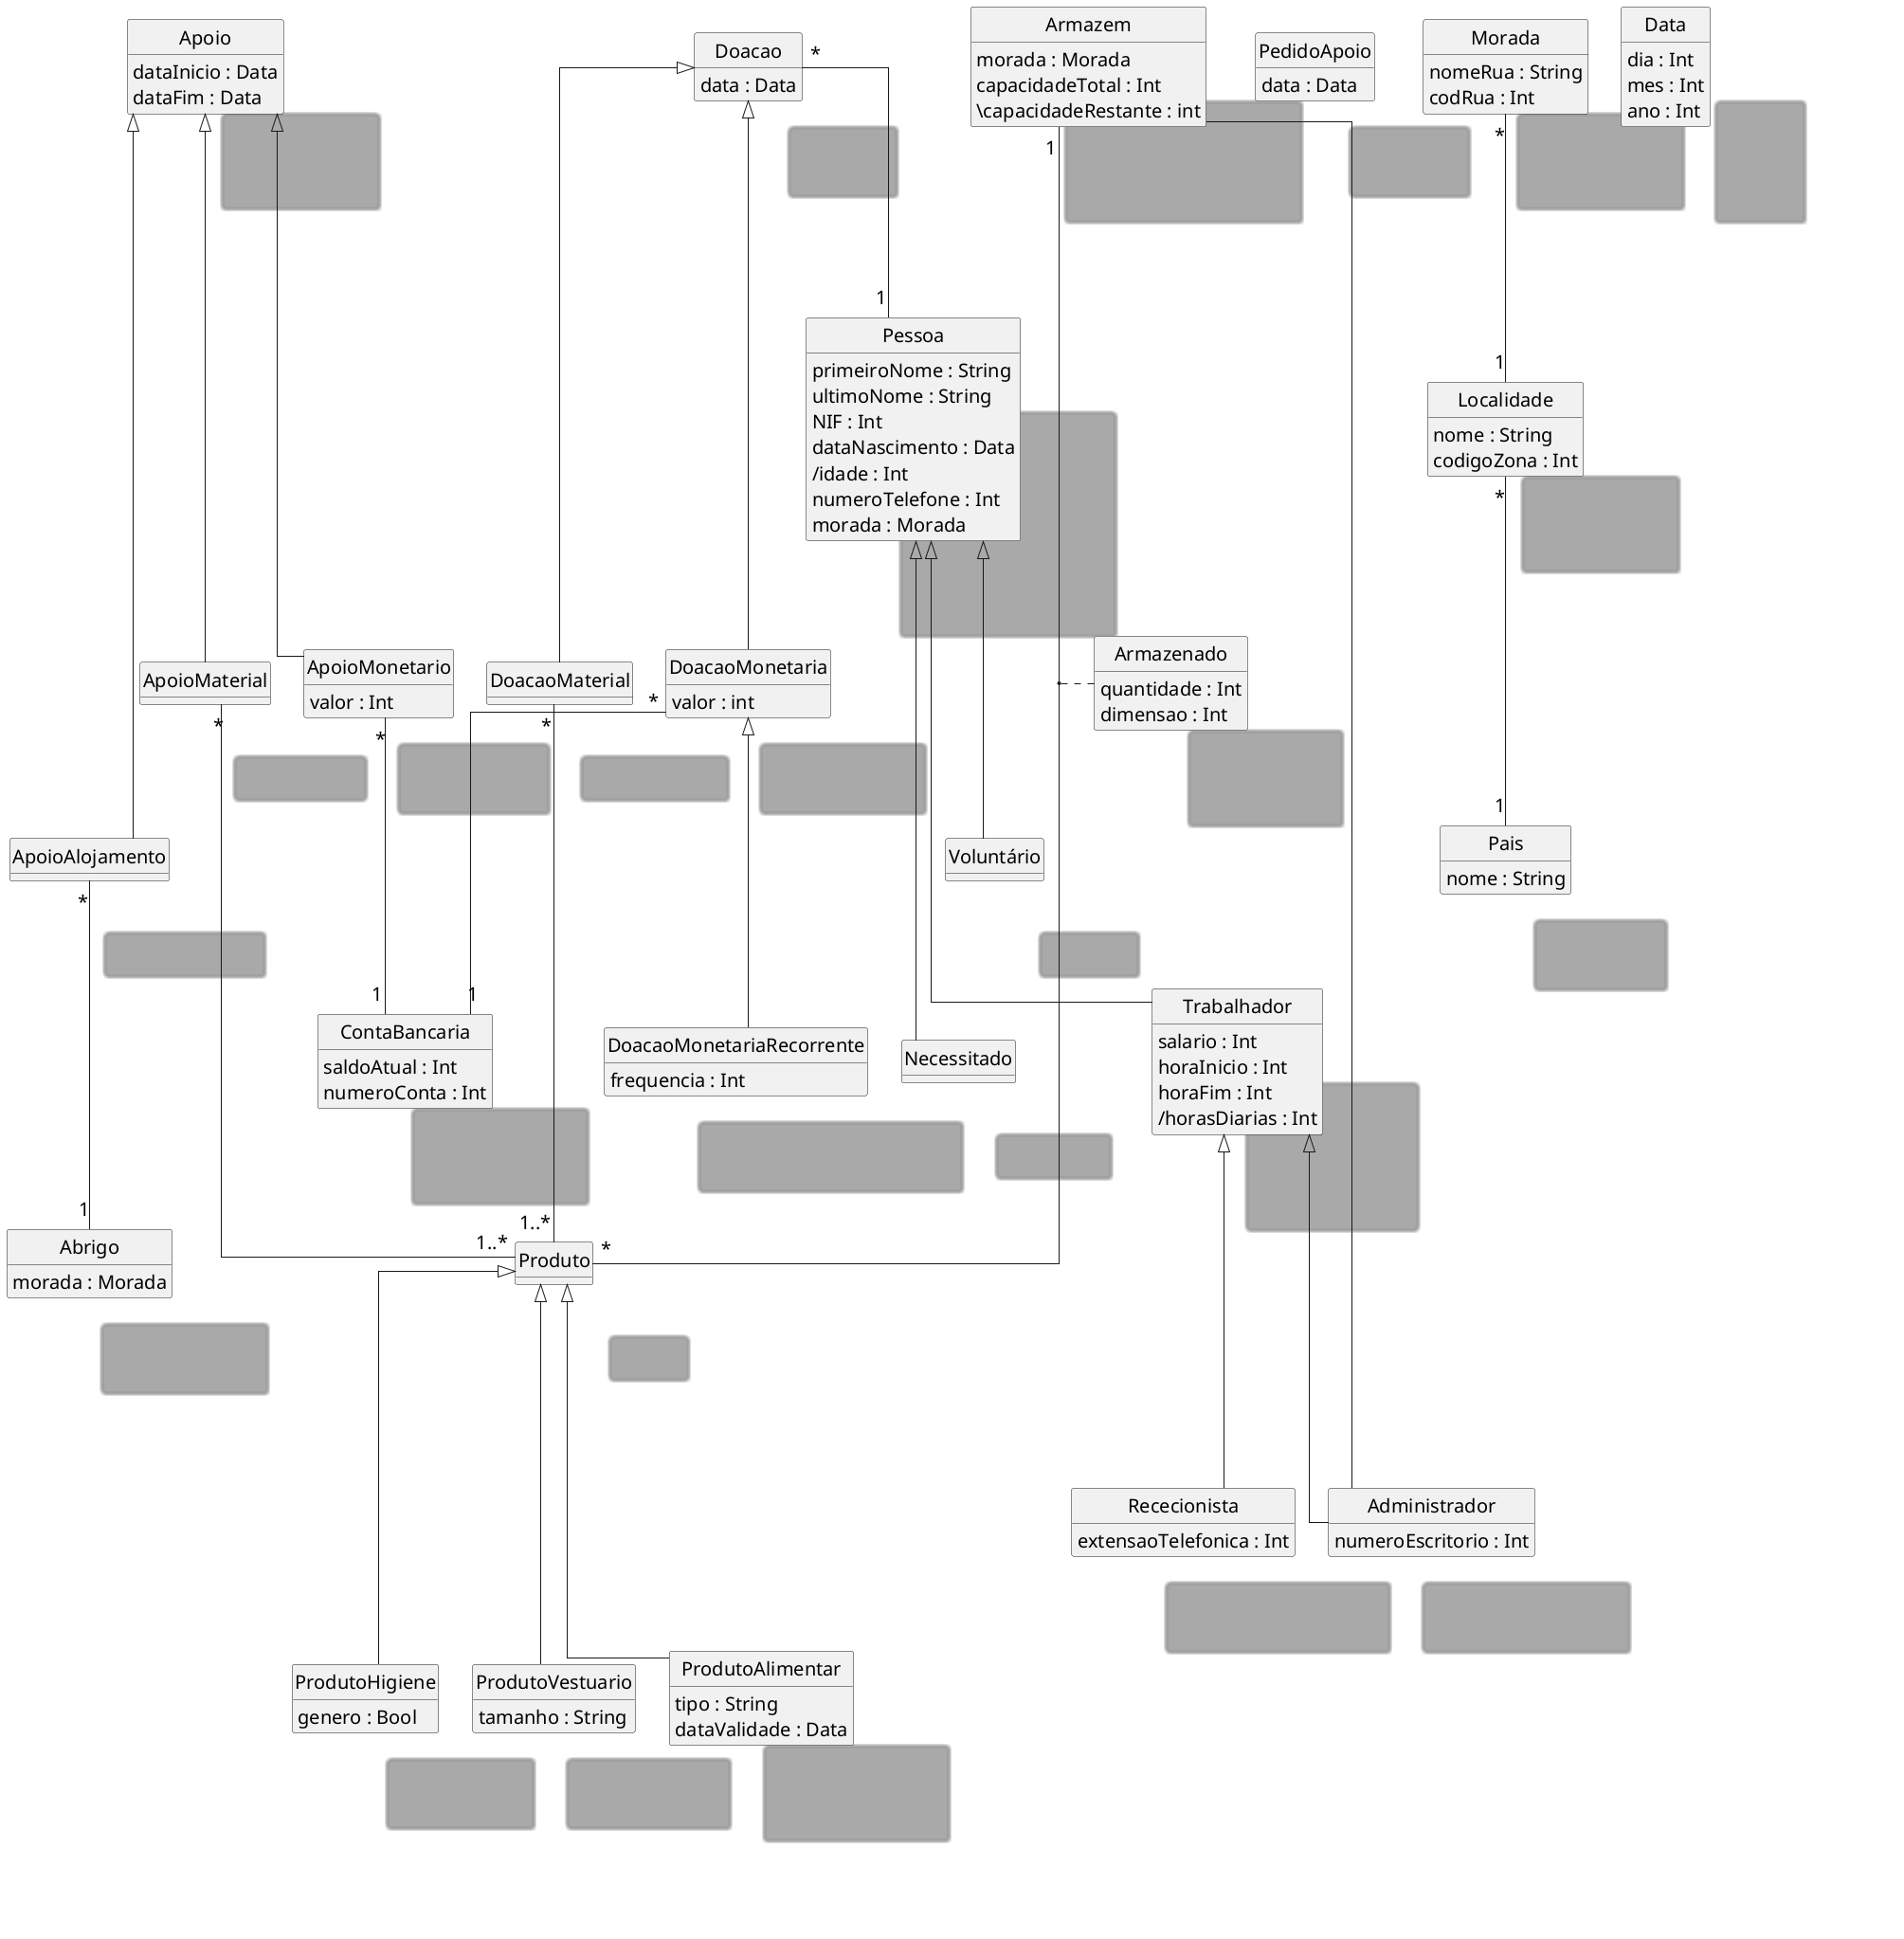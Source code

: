 @startuml
skinparam linetype ortho
skinparam monochrome true
hide circle
skinparam Shadowing False\
skinparam nodesep 100
skinparam ranksep 100
skinparam DefaultFontSize 20
hide empty methods

class Pessoa {
    primeiroNome : String
    ultimoNome : String
    NIF : Int
    dataNascimento : Data
    /idade : Int
    numeroTelefone : Int
    morada : Morada
}

class Trabalhador {
    salario : Int
    horaInicio : Int
    horaFim : Int
    /horasDiarias : Int
}

class Administrador {
    numeroEscritorio : Int
}

class Rececionista {
    extensaoTelefonica : Int
}

class Necessitado {}

class Apoio {
    dataInicio : Data
    dataFim : Data
}

class ApoioMonetario {
    valor : Int
}

class ApoioMaterial {}

class ApoioAlojamento {}

class Doacao {
    data : Data
}

class DoacaoMaterial {}

class DoacaoMonetaria {
    valor : int
}

class Produto {}

class ProdutoAlimentar {
    tipo : String
    dataValidade : Data
}

class ProdutoHigiene {
    genero : Bool
}

class ProdutoVestuario {
    tamanho : String
}

class Armazem {
    morada : Morada
    capacidadeTotal : Int
    \capacidadeRestante : int
}

class Abrigo {
    morada : Morada
}

class DoacaoMonetariaRecorrente {
    frequencia : Int
}

class ContaBancaria {
    saldoAtual : Int
    numeroConta : Int
}

class Armazenado {
    quantidade : Int
    dimensao : Int
}

class PedidoApoio {
    data : Data
}

class Morada {
    nomeRua : String
    codRua : Int
}

class Localidade {
    nome : String
    codigoZona : Int
}

class Pais {
    nome : String
}

class Data {
    dia : Int
    mes : Int
    ano : Int
}

'Diferentes pessoas'
Pessoa <|---- Trabalhador
Pessoa <|--- Voluntário
Pessoa <|---- Necessitado

'Diferentes trabalhadores'
Trabalhador <|---- Administrador
Trabalhador <|---- Rececionista

'Diferentes doações'
Doacao <|---- DoacaoMaterial
Doacao <|---- DoacaoMonetaria

'Diferentes apoios'
Apoio <|---- ApoioMonetario
Apoio <|---- ApoioMaterial
Apoio <|----- ApoioAlojamento

'Diferentes produtos'
Produto <|---- ProdutoAlimentar
Produto <|---- ProdutoHigiene
Produto <|---- ProdutoVestuario

'Doar'
Doacao "*" --- "1" Pessoa
DoacaoMaterial "*" ---- "1..*" Produto
DoacaoMonetaria <|--- DoacaoMonetariaRecorrente

'Receber'
ApoioMaterial "*" ---- "1..*" Produto

'Alojamento'
ApoioAlojamento "*" --- "1" Abrigo

'Movimentos de conta'
DoacaoMonetaria "*" --- "1" ContaBancaria
ApoioMonetario "*" --- "1" ContaBancaria

'Armazem'
Armazem "1" ---- "*" Produto
(Armazem,Produto) .... Armazenado
Armazem --- Administrador

'Geografico'
Morada "*" --- "1" Localidade
Localidade "*" --- "1" Pais


/'
Dúvidas:
    1. Pedidos de apoio, como representar?
    2. Beneficiários de apoio, como representar?
    3. Doação/Apoio monetário: atributo vs associação?
    4. Doação recorrente? Como definir frequência?  
'/

/'
Ideias:
    1. Apoios de saúde/psicológicos?
'/

'Apoio --- Necessitado'
/'PedidoApoio --- Necessitado
PedidoApoio --- Administrador
class ApoioSaude {}
class ApoioPsicologico {}
class Medico {}
class Psicologo {}
Apoio <|-- ApoioSaude
ApoioSaude <|-- ApoioPsicologico
Trabalhador <|-- Medico
Medico <|-- Psicologo
Psicologo "1" - "*" ApoioPsicologico'/
@enduml